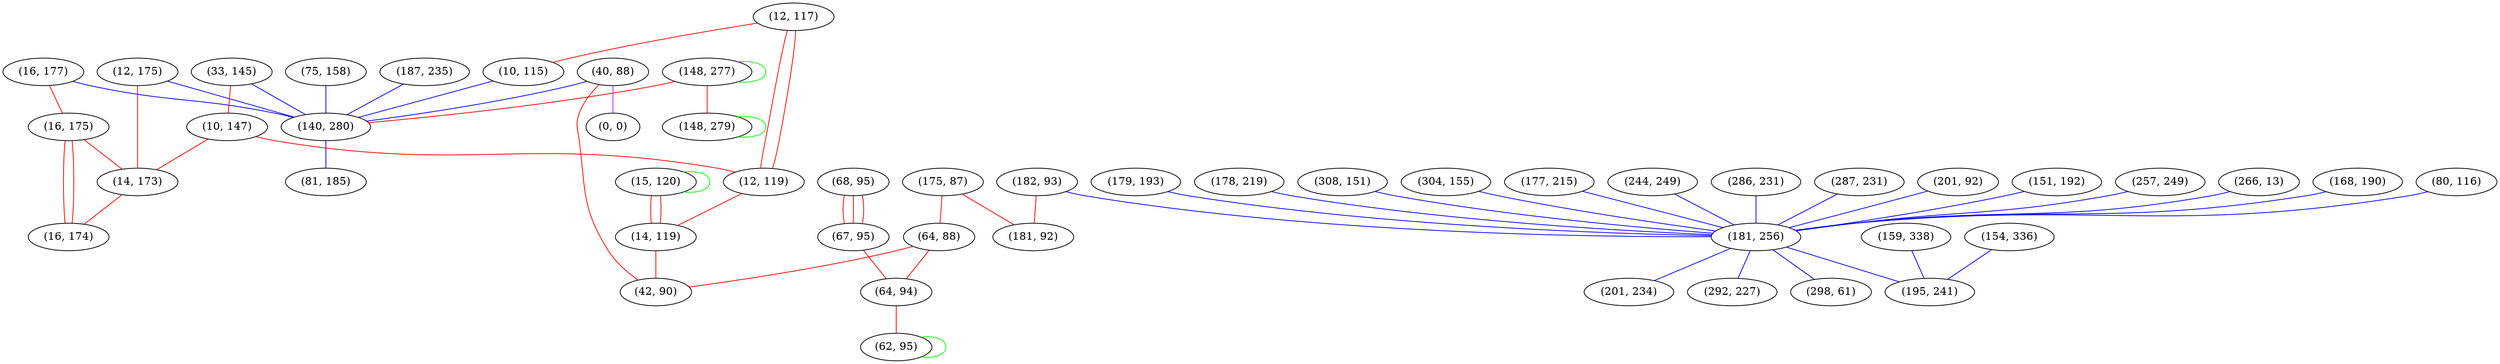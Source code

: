 graph "" {
"(16, 177)";
"(12, 175)";
"(40, 88)";
"(15, 120)";
"(175, 87)";
"(75, 158)";
"(178, 219)";
"(308, 151)";
"(304, 155)";
"(187, 235)";
"(16, 175)";
"(177, 215)";
"(244, 249)";
"(68, 95)";
"(286, 231)";
"(287, 231)";
"(12, 117)";
"(148, 277)";
"(64, 88)";
"(10, 115)";
"(33, 145)";
"(201, 92)";
"(140, 280)";
"(67, 95)";
"(151, 192)";
"(81, 185)";
"(182, 93)";
"(0, 0)";
"(257, 249)";
"(266, 13)";
"(10, 147)";
"(168, 190)";
"(80, 116)";
"(64, 94)";
"(12, 119)";
"(179, 193)";
"(14, 119)";
"(154, 336)";
"(148, 279)";
"(159, 338)";
"(181, 256)";
"(181, 92)";
"(14, 173)";
"(201, 234)";
"(62, 95)";
"(292, 227)";
"(42, 90)";
"(16, 174)";
"(298, 61)";
"(195, 241)";
"(16, 177)" -- "(16, 175)"  [color=red, key=0, weight=1];
"(16, 177)" -- "(140, 280)"  [color=blue, key=0, weight=3];
"(12, 175)" -- "(14, 173)"  [color=red, key=0, weight=1];
"(12, 175)" -- "(140, 280)"  [color=blue, key=0, weight=3];
"(40, 88)" -- "(140, 280)"  [color=blue, key=0, weight=3];
"(40, 88)" -- "(0, 0)"  [color=purple, key=0, weight=4];
"(40, 88)" -- "(42, 90)"  [color=red, key=0, weight=1];
"(15, 120)" -- "(15, 120)"  [color=green, key=0, weight=2];
"(15, 120)" -- "(14, 119)"  [color=red, key=0, weight=1];
"(15, 120)" -- "(14, 119)"  [color=red, key=1, weight=1];
"(175, 87)" -- "(181, 92)"  [color=red, key=0, weight=1];
"(175, 87)" -- "(64, 88)"  [color=red, key=0, weight=1];
"(75, 158)" -- "(140, 280)"  [color=blue, key=0, weight=3];
"(178, 219)" -- "(181, 256)"  [color=blue, key=0, weight=3];
"(308, 151)" -- "(181, 256)"  [color=blue, key=0, weight=3];
"(304, 155)" -- "(181, 256)"  [color=blue, key=0, weight=3];
"(187, 235)" -- "(140, 280)"  [color=blue, key=0, weight=3];
"(16, 175)" -- "(16, 174)"  [color=red, key=0, weight=1];
"(16, 175)" -- "(16, 174)"  [color=red, key=1, weight=1];
"(16, 175)" -- "(14, 173)"  [color=red, key=0, weight=1];
"(177, 215)" -- "(181, 256)"  [color=blue, key=0, weight=3];
"(244, 249)" -- "(181, 256)"  [color=blue, key=0, weight=3];
"(68, 95)" -- "(67, 95)"  [color=red, key=0, weight=1];
"(68, 95)" -- "(67, 95)"  [color=red, key=1, weight=1];
"(68, 95)" -- "(67, 95)"  [color=red, key=2, weight=1];
"(286, 231)" -- "(181, 256)"  [color=blue, key=0, weight=3];
"(287, 231)" -- "(181, 256)"  [color=blue, key=0, weight=3];
"(12, 117)" -- "(12, 119)"  [color=red, key=0, weight=1];
"(12, 117)" -- "(12, 119)"  [color=red, key=1, weight=1];
"(12, 117)" -- "(10, 115)"  [color=red, key=0, weight=1];
"(148, 277)" -- "(148, 277)"  [color=green, key=0, weight=2];
"(148, 277)" -- "(148, 279)"  [color=red, key=0, weight=1];
"(148, 277)" -- "(140, 280)"  [color=red, key=0, weight=1];
"(64, 88)" -- "(64, 94)"  [color=red, key=0, weight=1];
"(64, 88)" -- "(42, 90)"  [color=red, key=0, weight=1];
"(10, 115)" -- "(140, 280)"  [color=blue, key=0, weight=3];
"(33, 145)" -- "(10, 147)"  [color=red, key=0, weight=1];
"(33, 145)" -- "(140, 280)"  [color=blue, key=0, weight=3];
"(201, 92)" -- "(181, 256)"  [color=blue, key=0, weight=3];
"(140, 280)" -- "(81, 185)"  [color=blue, key=0, weight=3];
"(67, 95)" -- "(64, 94)"  [color=red, key=0, weight=1];
"(151, 192)" -- "(181, 256)"  [color=blue, key=0, weight=3];
"(182, 93)" -- "(181, 92)"  [color=red, key=0, weight=1];
"(182, 93)" -- "(181, 256)"  [color=blue, key=0, weight=3];
"(257, 249)" -- "(181, 256)"  [color=blue, key=0, weight=3];
"(266, 13)" -- "(181, 256)"  [color=blue, key=0, weight=3];
"(10, 147)" -- "(12, 119)"  [color=red, key=0, weight=1];
"(10, 147)" -- "(14, 173)"  [color=red, key=0, weight=1];
"(168, 190)" -- "(181, 256)"  [color=blue, key=0, weight=3];
"(80, 116)" -- "(181, 256)"  [color=blue, key=0, weight=3];
"(64, 94)" -- "(62, 95)"  [color=red, key=0, weight=1];
"(12, 119)" -- "(14, 119)"  [color=red, key=0, weight=1];
"(179, 193)" -- "(181, 256)"  [color=blue, key=0, weight=3];
"(14, 119)" -- "(42, 90)"  [color=red, key=0, weight=1];
"(154, 336)" -- "(195, 241)"  [color=blue, key=0, weight=3];
"(148, 279)" -- "(148, 279)"  [color=green, key=0, weight=2];
"(159, 338)" -- "(195, 241)"  [color=blue, key=0, weight=3];
"(181, 256)" -- "(292, 227)"  [color=blue, key=0, weight=3];
"(181, 256)" -- "(195, 241)"  [color=blue, key=0, weight=3];
"(181, 256)" -- "(201, 234)"  [color=blue, key=0, weight=3];
"(181, 256)" -- "(298, 61)"  [color=blue, key=0, weight=3];
"(14, 173)" -- "(16, 174)"  [color=red, key=0, weight=1];
"(62, 95)" -- "(62, 95)"  [color=green, key=0, weight=2];
}
